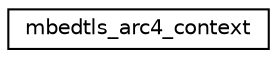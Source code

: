 digraph "Graphical Class Hierarchy"
{
 // LATEX_PDF_SIZE
  edge [fontname="Helvetica",fontsize="10",labelfontname="Helvetica",labelfontsize="10"];
  node [fontname="Helvetica",fontsize="10",shape=record];
  rankdir="LR";
  Node0 [label="mbedtls_arc4_context",height=0.2,width=0.4,color="black", fillcolor="white", style="filled",URL="$d6/d4c/structmbedtls__arc4__context.html",tooltip="ARC4 context structure."];
}
